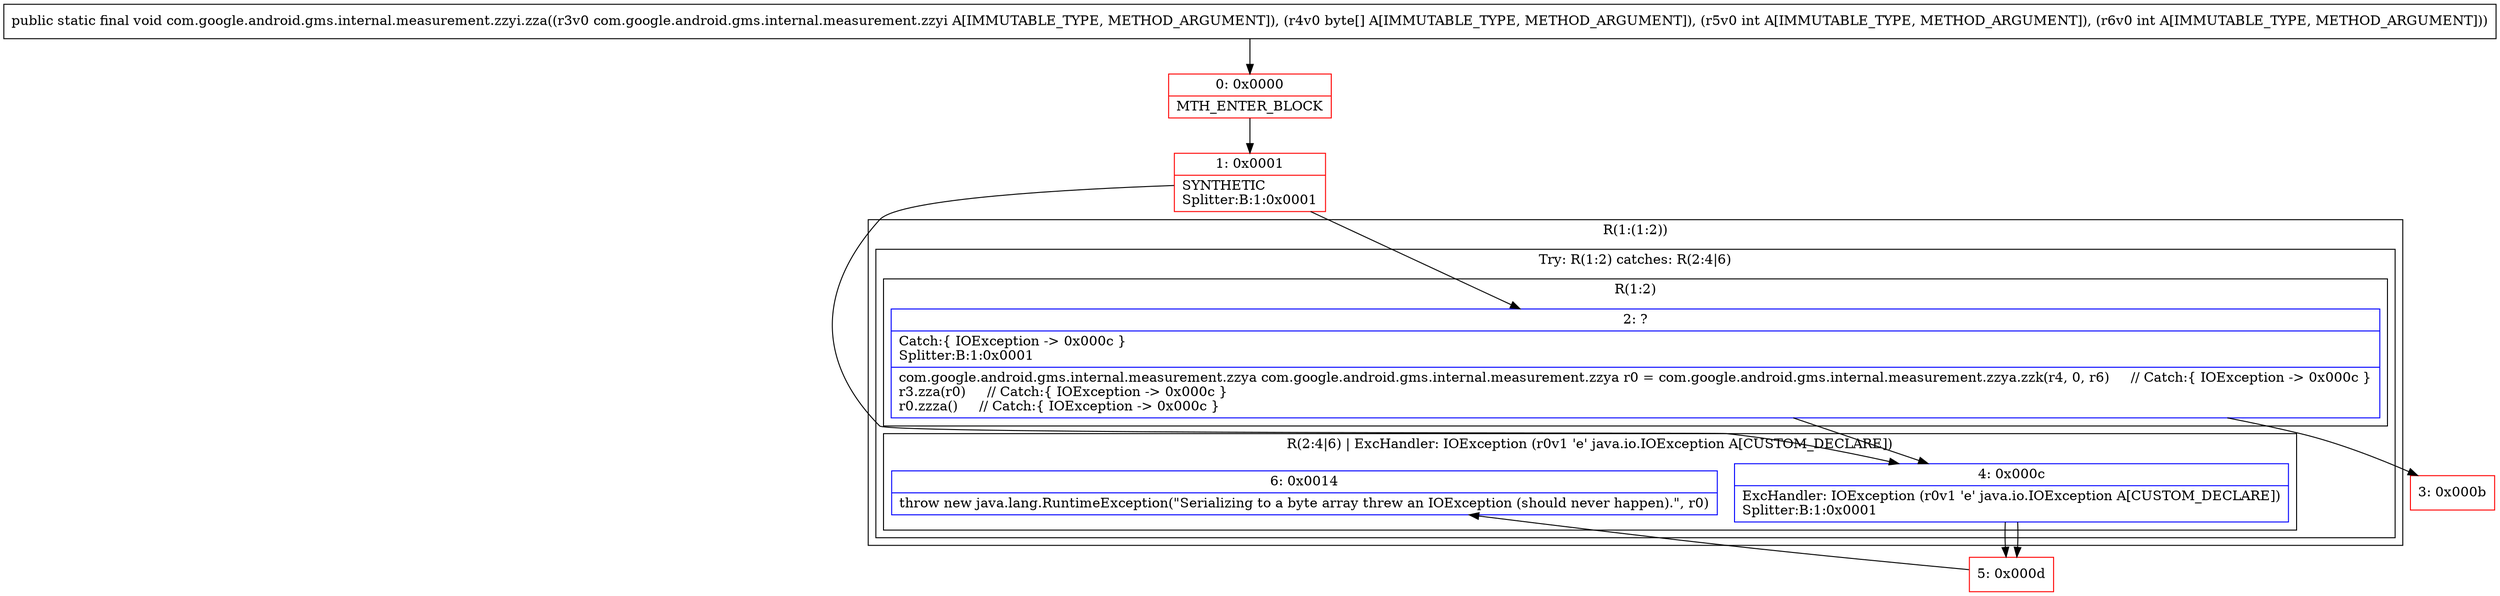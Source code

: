 digraph "CFG forcom.google.android.gms.internal.measurement.zzyi.zza(Lcom\/google\/android\/gms\/internal\/measurement\/zzyi;[BII)V" {
subgraph cluster_Region_170623176 {
label = "R(1:(1:2))";
node [shape=record,color=blue];
subgraph cluster_TryCatchRegion_393567645 {
label = "Try: R(1:2) catches: R(2:4|6)";
node [shape=record,color=blue];
subgraph cluster_Region_1940631312 {
label = "R(1:2)";
node [shape=record,color=blue];
Node_2 [shape=record,label="{2\:\ ?|Catch:\{ IOException \-\> 0x000c \}\lSplitter:B:1:0x0001\l|com.google.android.gms.internal.measurement.zzya com.google.android.gms.internal.measurement.zzya r0 = com.google.android.gms.internal.measurement.zzya.zzk(r4, 0, r6)     \/\/ Catch:\{ IOException \-\> 0x000c \}\lr3.zza(r0)     \/\/ Catch:\{ IOException \-\> 0x000c \}\lr0.zzza()     \/\/ Catch:\{ IOException \-\> 0x000c \}\l}"];
}
subgraph cluster_Region_1179646829 {
label = "R(2:4|6) | ExcHandler: IOException (r0v1 'e' java.io.IOException A[CUSTOM_DECLARE])\l";
node [shape=record,color=blue];
Node_4 [shape=record,label="{4\:\ 0x000c|ExcHandler: IOException (r0v1 'e' java.io.IOException A[CUSTOM_DECLARE])\lSplitter:B:1:0x0001\l}"];
Node_6 [shape=record,label="{6\:\ 0x0014|throw new java.lang.RuntimeException(\"Serializing to a byte array threw an IOException (should never happen).\", r0)\l}"];
}
}
}
subgraph cluster_Region_1179646829 {
label = "R(2:4|6) | ExcHandler: IOException (r0v1 'e' java.io.IOException A[CUSTOM_DECLARE])\l";
node [shape=record,color=blue];
Node_4 [shape=record,label="{4\:\ 0x000c|ExcHandler: IOException (r0v1 'e' java.io.IOException A[CUSTOM_DECLARE])\lSplitter:B:1:0x0001\l}"];
Node_6 [shape=record,label="{6\:\ 0x0014|throw new java.lang.RuntimeException(\"Serializing to a byte array threw an IOException (should never happen).\", r0)\l}"];
}
Node_0 [shape=record,color=red,label="{0\:\ 0x0000|MTH_ENTER_BLOCK\l}"];
Node_1 [shape=record,color=red,label="{1\:\ 0x0001|SYNTHETIC\lSplitter:B:1:0x0001\l}"];
Node_3 [shape=record,color=red,label="{3\:\ 0x000b}"];
Node_5 [shape=record,color=red,label="{5\:\ 0x000d}"];
MethodNode[shape=record,label="{public static final void com.google.android.gms.internal.measurement.zzyi.zza((r3v0 com.google.android.gms.internal.measurement.zzyi A[IMMUTABLE_TYPE, METHOD_ARGUMENT]), (r4v0 byte[] A[IMMUTABLE_TYPE, METHOD_ARGUMENT]), (r5v0 int A[IMMUTABLE_TYPE, METHOD_ARGUMENT]), (r6v0 int A[IMMUTABLE_TYPE, METHOD_ARGUMENT])) }"];
MethodNode -> Node_0;
Node_2 -> Node_3;
Node_2 -> Node_4;
Node_4 -> Node_5;
Node_4 -> Node_5;
Node_0 -> Node_1;
Node_1 -> Node_2;
Node_1 -> Node_4;
Node_5 -> Node_6;
}

